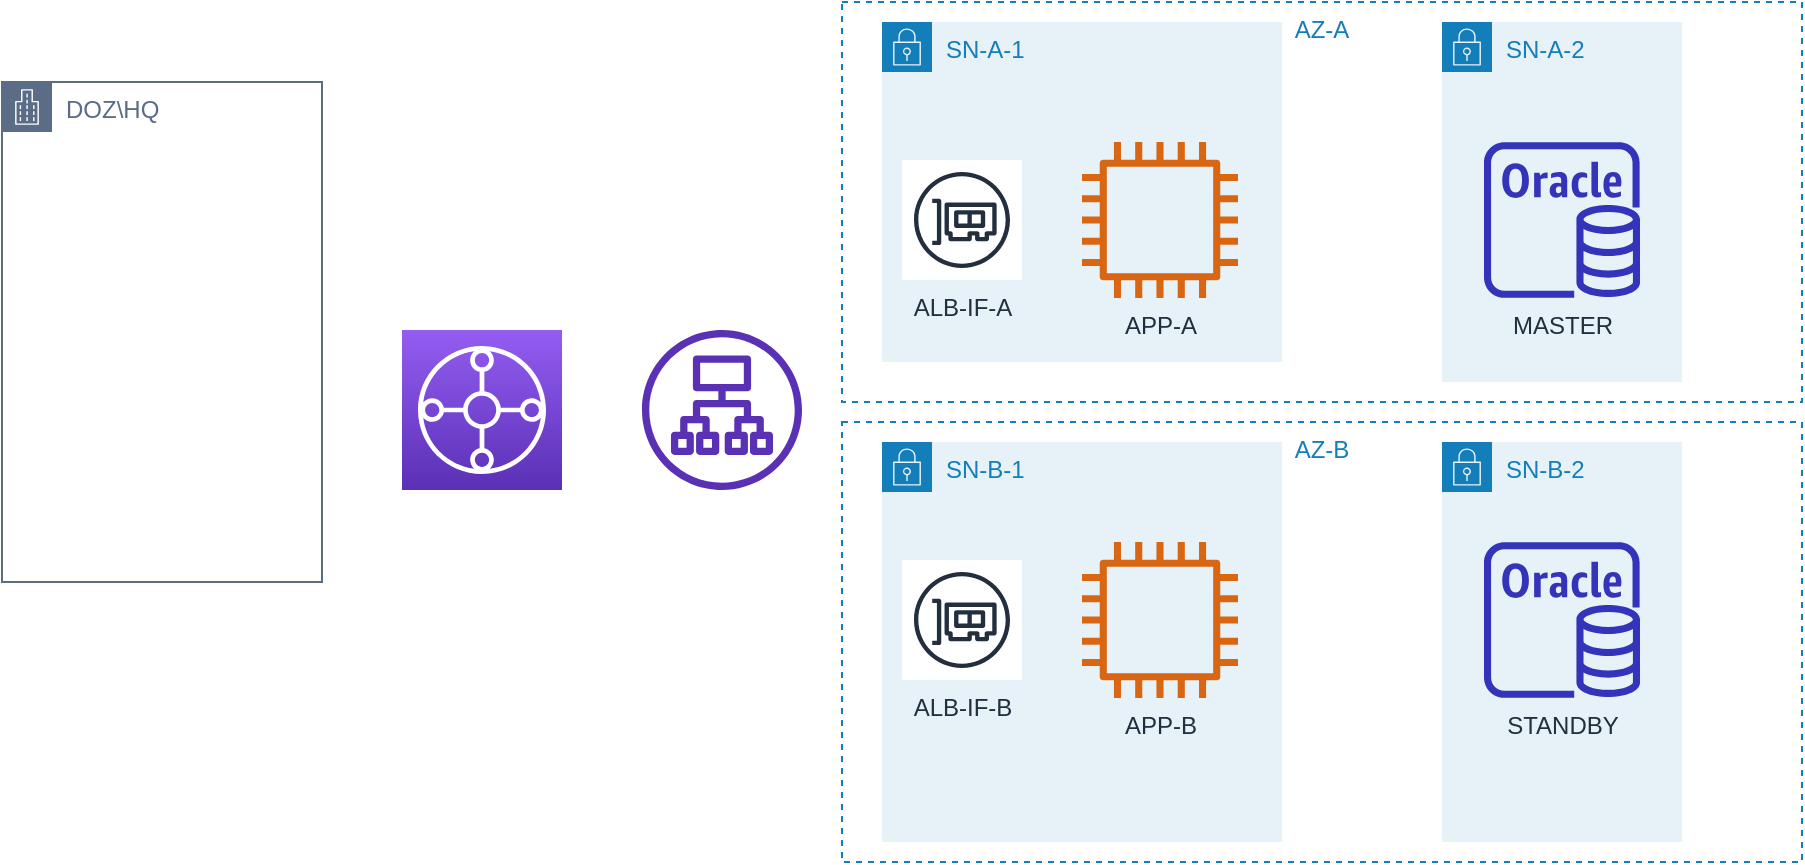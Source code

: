 <mxfile version="13.6.5" type="github">
  <diagram id="JWEg8T51QohrolrIR_N9" name="network-layout">
    <mxGraphModel dx="746" dy="469" grid="1" gridSize="10" guides="1" tooltips="1" connect="1" arrows="1" fold="1" page="1" pageScale="1" pageWidth="1169" pageHeight="827" math="0" shadow="0">
      <root>
        <mxCell id="0" />
        <mxCell id="1" parent="0" />
        <mxCell id="dGkbV3A4FmBDZK3YCtXe-1" value="AZ-A" style="fillColor=none;strokeColor=#147EBA;dashed=1;verticalAlign=top;fontStyle=0;fontColor=#147EBA;" parent="1" vertex="1">
          <mxGeometry x="560" y="170" width="480" height="200" as="geometry" />
        </mxCell>
        <mxCell id="dGkbV3A4FmBDZK3YCtXe-2" value="AZ-B" style="fillColor=none;strokeColor=#147EBA;dashed=1;verticalAlign=top;fontStyle=0;fontColor=#147EBA;" parent="1" vertex="1">
          <mxGeometry x="560" y="380" width="480" height="220" as="geometry" />
        </mxCell>
        <mxCell id="dGkbV3A4FmBDZK3YCtXe-3" value="SN-A-1" style="points=[[0,0],[0.25,0],[0.5,0],[0.75,0],[1,0],[1,0.25],[1,0.5],[1,0.75],[1,1],[0.75,1],[0.5,1],[0.25,1],[0,1],[0,0.75],[0,0.5],[0,0.25]];outlineConnect=0;gradientColor=none;html=1;whiteSpace=wrap;fontSize=12;fontStyle=0;shape=mxgraph.aws4.group;grIcon=mxgraph.aws4.group_security_group;grStroke=0;strokeColor=#147EBA;fillColor=#E6F2F8;verticalAlign=top;align=left;spacingLeft=30;fontColor=#147EBA;dashed=0;" parent="1" vertex="1">
          <mxGeometry x="580" y="180" width="200" height="170" as="geometry" />
        </mxCell>
        <mxCell id="dGkbV3A4FmBDZK3YCtXe-4" value="SN-B-2" style="points=[[0,0],[0.25,0],[0.5,0],[0.75,0],[1,0],[1,0.25],[1,0.5],[1,0.75],[1,1],[0.75,1],[0.5,1],[0.25,1],[0,1],[0,0.75],[0,0.5],[0,0.25]];outlineConnect=0;gradientColor=none;html=1;whiteSpace=wrap;fontSize=12;fontStyle=0;shape=mxgraph.aws4.group;grIcon=mxgraph.aws4.group_security_group;grStroke=0;strokeColor=#147EBA;fillColor=#E6F2F8;verticalAlign=top;align=left;spacingLeft=30;fontColor=#147EBA;dashed=0;" parent="1" vertex="1">
          <mxGeometry x="860" y="390" width="120" height="200" as="geometry" />
        </mxCell>
        <mxCell id="EMNVb0Ho423CwgzGYtNm-1" value="SN-A-2" style="points=[[0,0],[0.25,0],[0.5,0],[0.75,0],[1,0],[1,0.25],[1,0.5],[1,0.75],[1,1],[0.75,1],[0.5,1],[0.25,1],[0,1],[0,0.75],[0,0.5],[0,0.25]];outlineConnect=0;gradientColor=none;html=1;whiteSpace=wrap;fontSize=12;fontStyle=0;shape=mxgraph.aws4.group;grIcon=mxgraph.aws4.group_security_group;grStroke=0;strokeColor=#147EBA;fillColor=#E6F2F8;verticalAlign=top;align=left;spacingLeft=30;fontColor=#147EBA;dashed=0;" vertex="1" parent="1">
          <mxGeometry x="860" y="180" width="120" height="180" as="geometry" />
        </mxCell>
        <mxCell id="EMNVb0Ho423CwgzGYtNm-2" value="SN-B-1" style="points=[[0,0],[0.25,0],[0.5,0],[0.75,0],[1,0],[1,0.25],[1,0.5],[1,0.75],[1,1],[0.75,1],[0.5,1],[0.25,1],[0,1],[0,0.75],[0,0.5],[0,0.25]];outlineConnect=0;gradientColor=none;html=1;whiteSpace=wrap;fontSize=12;fontStyle=0;shape=mxgraph.aws4.group;grIcon=mxgraph.aws4.group_security_group;grStroke=0;strokeColor=#147EBA;fillColor=#E6F2F8;verticalAlign=top;align=left;spacingLeft=30;fontColor=#147EBA;dashed=0;" vertex="1" parent="1">
          <mxGeometry x="580" y="390" width="200" height="200" as="geometry" />
        </mxCell>
        <mxCell id="EMNVb0Ho423CwgzGYtNm-3" value="" style="outlineConnect=0;fontColor=#232F3E;gradientColor=none;fillColor=#5A30B5;strokeColor=none;dashed=0;verticalLabelPosition=bottom;verticalAlign=top;align=center;html=1;fontSize=12;fontStyle=0;aspect=fixed;pointerEvents=1;shape=mxgraph.aws4.application_load_balancer;" vertex="1" parent="1">
          <mxGeometry x="460" y="334" width="80" height="80" as="geometry" />
        </mxCell>
        <mxCell id="EMNVb0Ho423CwgzGYtNm-4" value="" style="outlineConnect=0;fontColor=#232F3E;gradientColor=#945DF2;gradientDirection=north;fillColor=#5A30B5;strokeColor=#ffffff;dashed=0;verticalLabelPosition=bottom;verticalAlign=top;align=center;html=1;fontSize=12;fontStyle=0;aspect=fixed;shape=mxgraph.aws4.resourceIcon;resIcon=mxgraph.aws4.transit_gateway;" vertex="1" parent="1">
          <mxGeometry x="340" y="334" width="80" height="80" as="geometry" />
        </mxCell>
        <mxCell id="EMNVb0Ho423CwgzGYtNm-5" value="DOZ\HQ" style="points=[[0,0],[0.25,0],[0.5,0],[0.75,0],[1,0],[1,0.25],[1,0.5],[1,0.75],[1,1],[0.75,1],[0.5,1],[0.25,1],[0,1],[0,0.75],[0,0.5],[0,0.25]];outlineConnect=0;gradientColor=none;html=1;whiteSpace=wrap;fontSize=12;fontStyle=0;shape=mxgraph.aws4.group;grIcon=mxgraph.aws4.group_corporate_data_center;strokeColor=#5A6C86;fillColor=none;verticalAlign=top;align=left;spacingLeft=30;fontColor=#5A6C86;dashed=0;" vertex="1" parent="1">
          <mxGeometry x="140" y="210" width="160" height="250" as="geometry" />
        </mxCell>
        <mxCell id="EMNVb0Ho423CwgzGYtNm-6" value="STANDBY" style="outlineConnect=0;fontColor=#232F3E;gradientColor=none;fillColor=#3334B9;strokeColor=none;dashed=0;verticalLabelPosition=bottom;verticalAlign=top;align=center;html=1;fontSize=12;fontStyle=0;aspect=fixed;pointerEvents=1;shape=mxgraph.aws4.rds_oracle_instance;" vertex="1" parent="1">
          <mxGeometry x="881" y="440" width="78" height="78" as="geometry" />
        </mxCell>
        <mxCell id="EMNVb0Ho423CwgzGYtNm-7" value="APP-A" style="outlineConnect=0;fontColor=#232F3E;gradientColor=none;fillColor=#D86613;strokeColor=none;dashed=0;verticalLabelPosition=bottom;verticalAlign=top;align=center;html=1;fontSize=12;fontStyle=0;aspect=fixed;pointerEvents=1;shape=mxgraph.aws4.instance2;" vertex="1" parent="1">
          <mxGeometry x="680" y="240" width="78" height="78" as="geometry" />
        </mxCell>
        <mxCell id="EMNVb0Ho423CwgzGYtNm-8" value="APP-B" style="outlineConnect=0;fontColor=#232F3E;gradientColor=none;fillColor=#D86613;strokeColor=none;dashed=0;verticalLabelPosition=bottom;verticalAlign=top;align=center;html=1;fontSize=12;fontStyle=0;aspect=fixed;pointerEvents=1;shape=mxgraph.aws4.instance2;" vertex="1" parent="1">
          <mxGeometry x="680" y="440" width="78" height="78" as="geometry" />
        </mxCell>
        <mxCell id="EMNVb0Ho423CwgzGYtNm-9" value="MASTER" style="outlineConnect=0;fontColor=#232F3E;gradientColor=none;fillColor=#3334B9;strokeColor=none;dashed=0;verticalLabelPosition=bottom;verticalAlign=top;align=center;html=1;fontSize=12;fontStyle=0;aspect=fixed;pointerEvents=1;shape=mxgraph.aws4.rds_oracle_instance;" vertex="1" parent="1">
          <mxGeometry x="881" y="240" width="78" height="78" as="geometry" />
        </mxCell>
        <mxCell id="EMNVb0Ho423CwgzGYtNm-10" value="ALB-IF-A" style="outlineConnect=0;fontColor=#232F3E;gradientColor=none;strokeColor=#232F3E;fillColor=#ffffff;dashed=0;verticalLabelPosition=bottom;verticalAlign=top;align=center;html=1;fontSize=12;fontStyle=0;aspect=fixed;shape=mxgraph.aws4.resourceIcon;resIcon=mxgraph.aws4.elastic_network_interface;" vertex="1" parent="1">
          <mxGeometry x="590" y="249" width="60" height="60" as="geometry" />
        </mxCell>
        <mxCell id="EMNVb0Ho423CwgzGYtNm-11" value="ALB-IF-B" style="outlineConnect=0;fontColor=#232F3E;gradientColor=none;strokeColor=#232F3E;fillColor=#ffffff;dashed=0;verticalLabelPosition=bottom;verticalAlign=top;align=center;html=1;fontSize=12;fontStyle=0;aspect=fixed;shape=mxgraph.aws4.resourceIcon;resIcon=mxgraph.aws4.elastic_network_interface;" vertex="1" parent="1">
          <mxGeometry x="590" y="449" width="60" height="60" as="geometry" />
        </mxCell>
      </root>
    </mxGraphModel>
  </diagram>
</mxfile>
